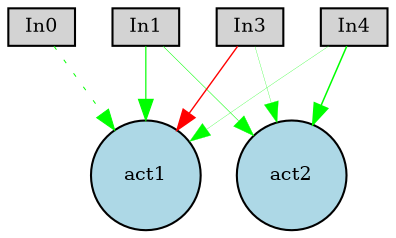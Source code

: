 digraph {
	node [fontsize=9 height=0.2 shape=circle width=0.2]
	In0 [fillcolor=lightgray shape=box style=filled]
	In1 [fillcolor=lightgray shape=box style=filled]
	In3 [fillcolor=lightgray shape=box style=filled]
	In4 [fillcolor=lightgray shape=box style=filled]
	act1 [fillcolor=lightblue style=filled]
	act2 [fillcolor=lightblue style=filled]
	In0 -> act1 [color=green penwidth=0.464455486144319 style=dotted]
	In1 -> act1 [color=green penwidth=0.56882388785163 style=solid]
	In1 -> act2 [color=green penwidth=0.252983934162102 style=solid]
	In3 -> act1 [color=red penwidth=0.6659327676519046 style=solid]
	In3 -> act2 [color=green penwidth=0.13420775720593087 style=solid]
	In4 -> act1 [color=green penwidth=0.13373911303463282 style=solid]
	In4 -> act2 [color=green penwidth=0.7268484505410963 style=solid]
}
